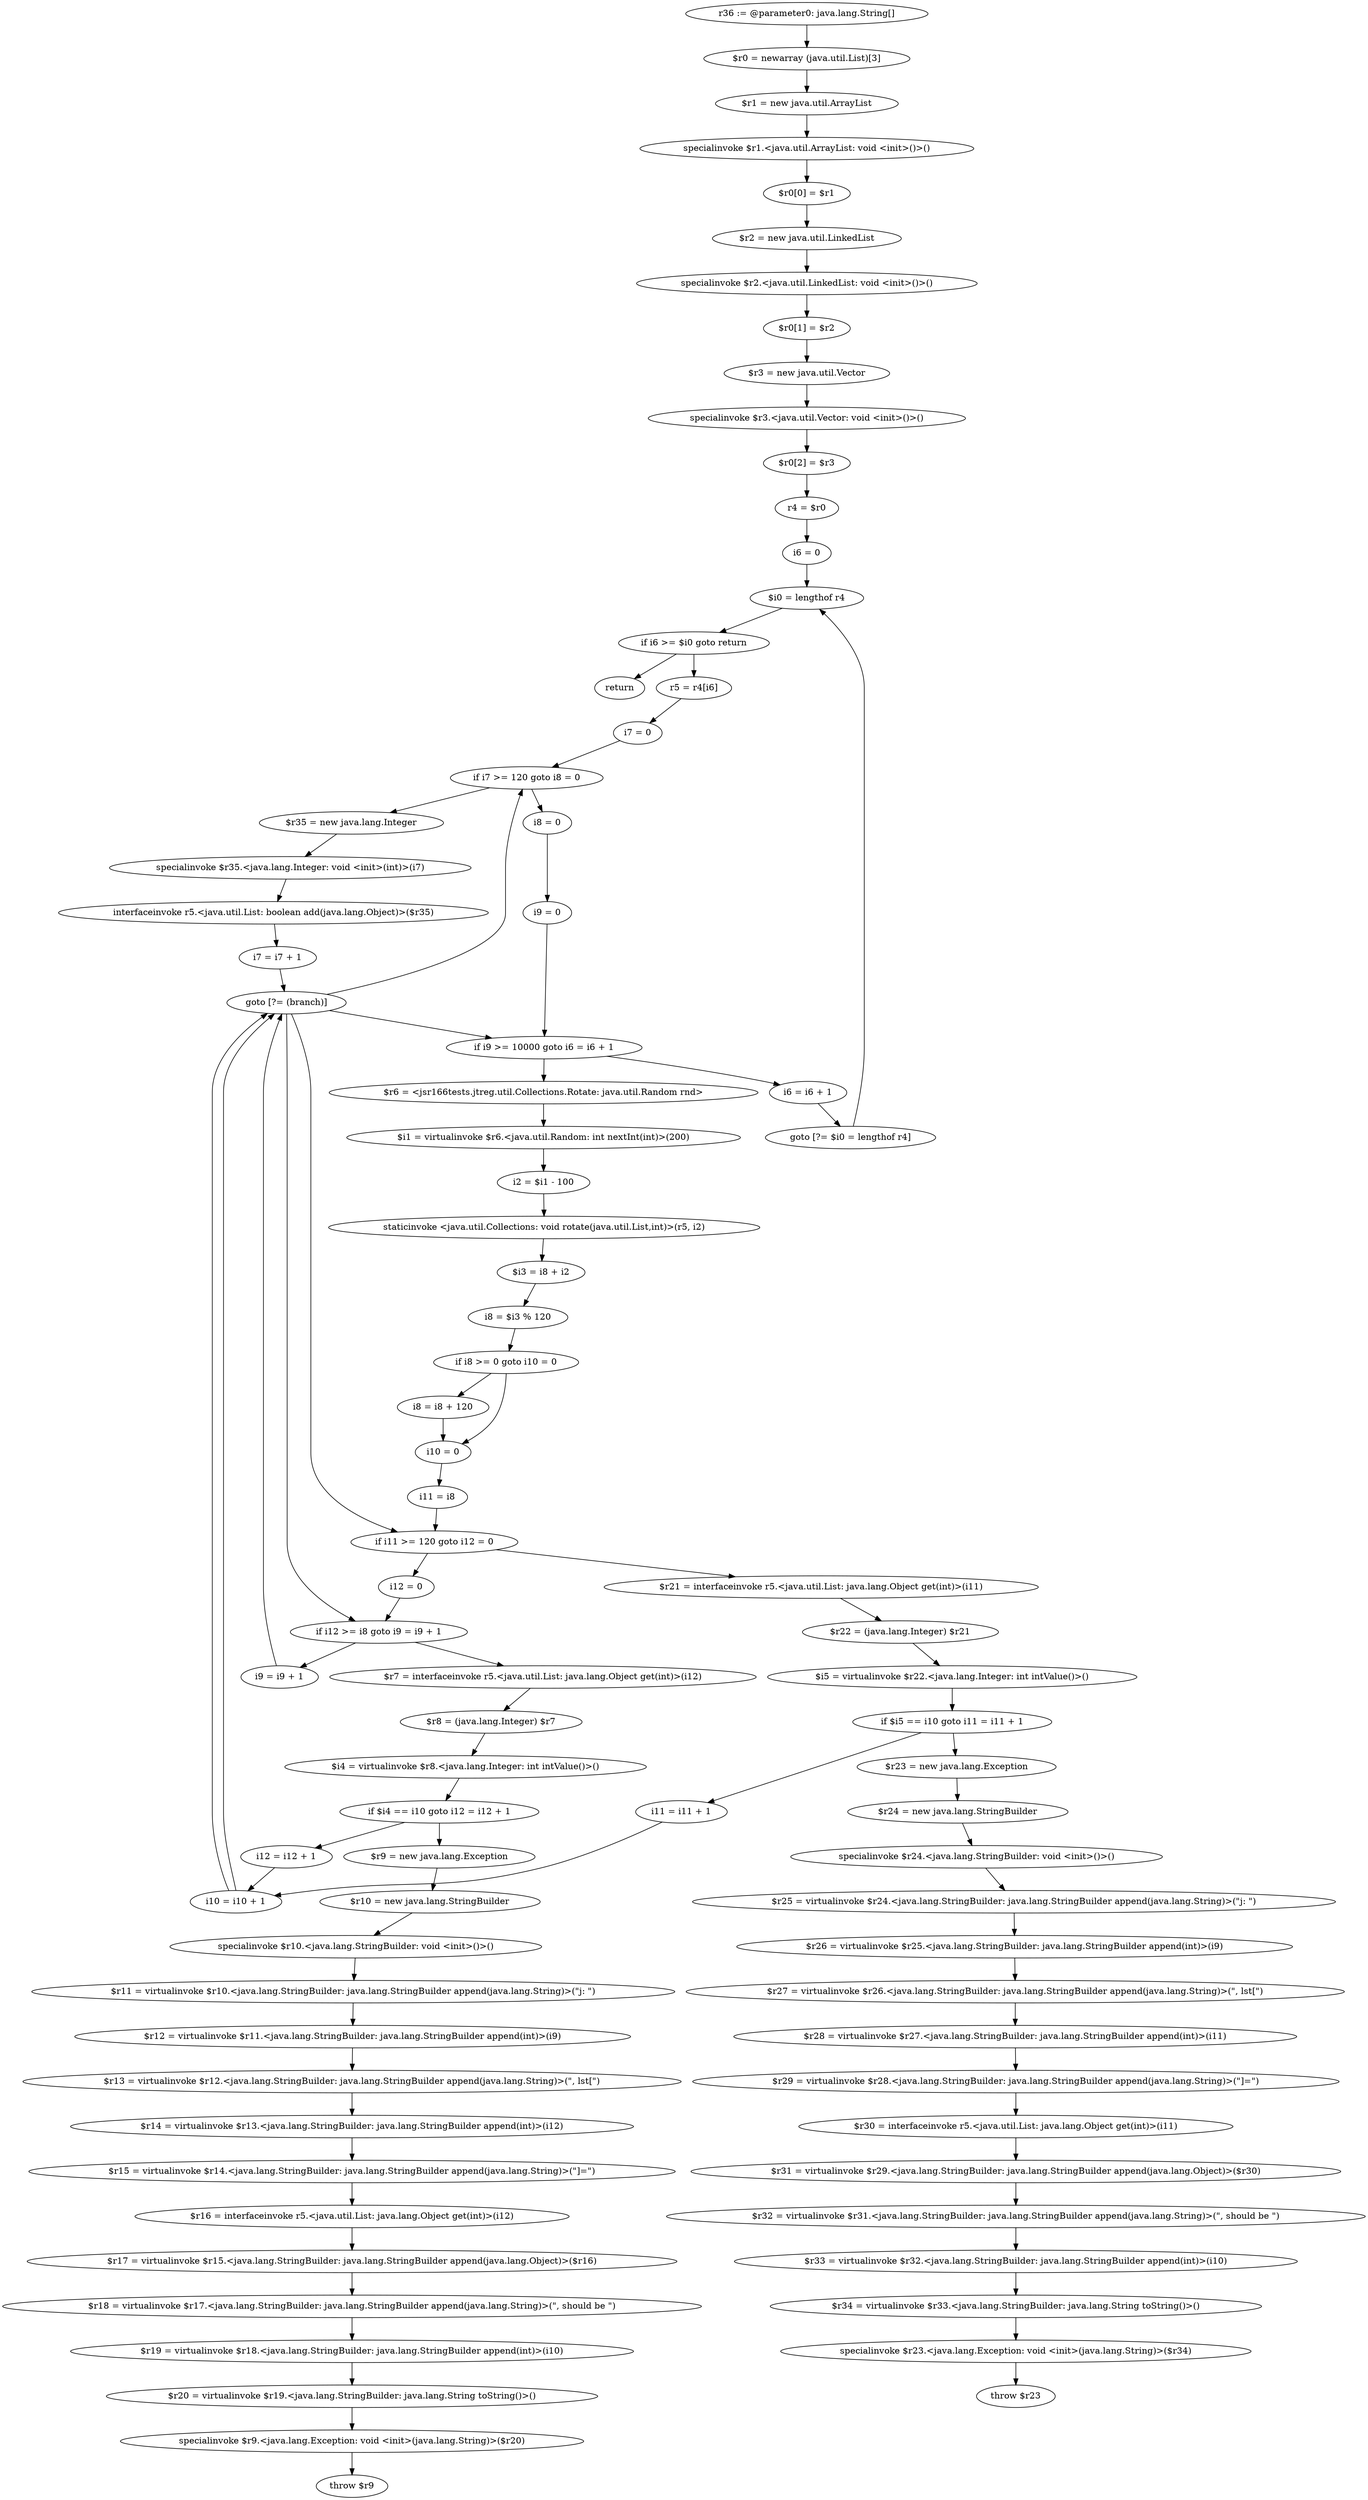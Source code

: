 digraph "unitGraph" {
    "r36 := @parameter0: java.lang.String[]"
    "$r0 = newarray (java.util.List)[3]"
    "$r1 = new java.util.ArrayList"
    "specialinvoke $r1.<java.util.ArrayList: void <init>()>()"
    "$r0[0] = $r1"
    "$r2 = new java.util.LinkedList"
    "specialinvoke $r2.<java.util.LinkedList: void <init>()>()"
    "$r0[1] = $r2"
    "$r3 = new java.util.Vector"
    "specialinvoke $r3.<java.util.Vector: void <init>()>()"
    "$r0[2] = $r3"
    "r4 = $r0"
    "i6 = 0"
    "$i0 = lengthof r4"
    "if i6 >= $i0 goto return"
    "r5 = r4[i6]"
    "i7 = 0"
    "if i7 >= 120 goto i8 = 0"
    "$r35 = new java.lang.Integer"
    "specialinvoke $r35.<java.lang.Integer: void <init>(int)>(i7)"
    "interfaceinvoke r5.<java.util.List: boolean add(java.lang.Object)>($r35)"
    "i7 = i7 + 1"
    "goto [?= (branch)]"
    "i8 = 0"
    "i9 = 0"
    "if i9 >= 10000 goto i6 = i6 + 1"
    "$r6 = <jsr166tests.jtreg.util.Collections.Rotate: java.util.Random rnd>"
    "$i1 = virtualinvoke $r6.<java.util.Random: int nextInt(int)>(200)"
    "i2 = $i1 - 100"
    "staticinvoke <java.util.Collections: void rotate(java.util.List,int)>(r5, i2)"
    "$i3 = i8 + i2"
    "i8 = $i3 % 120"
    "if i8 >= 0 goto i10 = 0"
    "i8 = i8 + 120"
    "i10 = 0"
    "i11 = i8"
    "if i11 >= 120 goto i12 = 0"
    "$r21 = interfaceinvoke r5.<java.util.List: java.lang.Object get(int)>(i11)"
    "$r22 = (java.lang.Integer) $r21"
    "$i5 = virtualinvoke $r22.<java.lang.Integer: int intValue()>()"
    "if $i5 == i10 goto i11 = i11 + 1"
    "$r23 = new java.lang.Exception"
    "$r24 = new java.lang.StringBuilder"
    "specialinvoke $r24.<java.lang.StringBuilder: void <init>()>()"
    "$r25 = virtualinvoke $r24.<java.lang.StringBuilder: java.lang.StringBuilder append(java.lang.String)>(\"j: \")"
    "$r26 = virtualinvoke $r25.<java.lang.StringBuilder: java.lang.StringBuilder append(int)>(i9)"
    "$r27 = virtualinvoke $r26.<java.lang.StringBuilder: java.lang.StringBuilder append(java.lang.String)>(\", lst[\")"
    "$r28 = virtualinvoke $r27.<java.lang.StringBuilder: java.lang.StringBuilder append(int)>(i11)"
    "$r29 = virtualinvoke $r28.<java.lang.StringBuilder: java.lang.StringBuilder append(java.lang.String)>(\"]=\")"
    "$r30 = interfaceinvoke r5.<java.util.List: java.lang.Object get(int)>(i11)"
    "$r31 = virtualinvoke $r29.<java.lang.StringBuilder: java.lang.StringBuilder append(java.lang.Object)>($r30)"
    "$r32 = virtualinvoke $r31.<java.lang.StringBuilder: java.lang.StringBuilder append(java.lang.String)>(\", should be \")"
    "$r33 = virtualinvoke $r32.<java.lang.StringBuilder: java.lang.StringBuilder append(int)>(i10)"
    "$r34 = virtualinvoke $r33.<java.lang.StringBuilder: java.lang.String toString()>()"
    "specialinvoke $r23.<java.lang.Exception: void <init>(java.lang.String)>($r34)"
    "throw $r23"
    "i11 = i11 + 1"
    "i10 = i10 + 1"
    "i12 = 0"
    "if i12 >= i8 goto i9 = i9 + 1"
    "$r7 = interfaceinvoke r5.<java.util.List: java.lang.Object get(int)>(i12)"
    "$r8 = (java.lang.Integer) $r7"
    "$i4 = virtualinvoke $r8.<java.lang.Integer: int intValue()>()"
    "if $i4 == i10 goto i12 = i12 + 1"
    "$r9 = new java.lang.Exception"
    "$r10 = new java.lang.StringBuilder"
    "specialinvoke $r10.<java.lang.StringBuilder: void <init>()>()"
    "$r11 = virtualinvoke $r10.<java.lang.StringBuilder: java.lang.StringBuilder append(java.lang.String)>(\"j: \")"
    "$r12 = virtualinvoke $r11.<java.lang.StringBuilder: java.lang.StringBuilder append(int)>(i9)"
    "$r13 = virtualinvoke $r12.<java.lang.StringBuilder: java.lang.StringBuilder append(java.lang.String)>(\", lst[\")"
    "$r14 = virtualinvoke $r13.<java.lang.StringBuilder: java.lang.StringBuilder append(int)>(i12)"
    "$r15 = virtualinvoke $r14.<java.lang.StringBuilder: java.lang.StringBuilder append(java.lang.String)>(\"]=\")"
    "$r16 = interfaceinvoke r5.<java.util.List: java.lang.Object get(int)>(i12)"
    "$r17 = virtualinvoke $r15.<java.lang.StringBuilder: java.lang.StringBuilder append(java.lang.Object)>($r16)"
    "$r18 = virtualinvoke $r17.<java.lang.StringBuilder: java.lang.StringBuilder append(java.lang.String)>(\", should be \")"
    "$r19 = virtualinvoke $r18.<java.lang.StringBuilder: java.lang.StringBuilder append(int)>(i10)"
    "$r20 = virtualinvoke $r19.<java.lang.StringBuilder: java.lang.String toString()>()"
    "specialinvoke $r9.<java.lang.Exception: void <init>(java.lang.String)>($r20)"
    "throw $r9"
    "i12 = i12 + 1"
    "i9 = i9 + 1"
    "i6 = i6 + 1"
    "goto [?= $i0 = lengthof r4]"
    "return"
    "r36 := @parameter0: java.lang.String[]"->"$r0 = newarray (java.util.List)[3]";
    "$r0 = newarray (java.util.List)[3]"->"$r1 = new java.util.ArrayList";
    "$r1 = new java.util.ArrayList"->"specialinvoke $r1.<java.util.ArrayList: void <init>()>()";
    "specialinvoke $r1.<java.util.ArrayList: void <init>()>()"->"$r0[0] = $r1";
    "$r0[0] = $r1"->"$r2 = new java.util.LinkedList";
    "$r2 = new java.util.LinkedList"->"specialinvoke $r2.<java.util.LinkedList: void <init>()>()";
    "specialinvoke $r2.<java.util.LinkedList: void <init>()>()"->"$r0[1] = $r2";
    "$r0[1] = $r2"->"$r3 = new java.util.Vector";
    "$r3 = new java.util.Vector"->"specialinvoke $r3.<java.util.Vector: void <init>()>()";
    "specialinvoke $r3.<java.util.Vector: void <init>()>()"->"$r0[2] = $r3";
    "$r0[2] = $r3"->"r4 = $r0";
    "r4 = $r0"->"i6 = 0";
    "i6 = 0"->"$i0 = lengthof r4";
    "$i0 = lengthof r4"->"if i6 >= $i0 goto return";
    "if i6 >= $i0 goto return"->"r5 = r4[i6]";
    "if i6 >= $i0 goto return"->"return";
    "r5 = r4[i6]"->"i7 = 0";
    "i7 = 0"->"if i7 >= 120 goto i8 = 0";
    "if i7 >= 120 goto i8 = 0"->"$r35 = new java.lang.Integer";
    "if i7 >= 120 goto i8 = 0"->"i8 = 0";
    "$r35 = new java.lang.Integer"->"specialinvoke $r35.<java.lang.Integer: void <init>(int)>(i7)";
    "specialinvoke $r35.<java.lang.Integer: void <init>(int)>(i7)"->"interfaceinvoke r5.<java.util.List: boolean add(java.lang.Object)>($r35)";
    "interfaceinvoke r5.<java.util.List: boolean add(java.lang.Object)>($r35)"->"i7 = i7 + 1";
    "i7 = i7 + 1"->"goto [?= (branch)]";
    "goto [?= (branch)]"->"if i7 >= 120 goto i8 = 0";
    "i8 = 0"->"i9 = 0";
    "i9 = 0"->"if i9 >= 10000 goto i6 = i6 + 1";
    "if i9 >= 10000 goto i6 = i6 + 1"->"$r6 = <jsr166tests.jtreg.util.Collections.Rotate: java.util.Random rnd>";
    "if i9 >= 10000 goto i6 = i6 + 1"->"i6 = i6 + 1";
    "$r6 = <jsr166tests.jtreg.util.Collections.Rotate: java.util.Random rnd>"->"$i1 = virtualinvoke $r6.<java.util.Random: int nextInt(int)>(200)";
    "$i1 = virtualinvoke $r6.<java.util.Random: int nextInt(int)>(200)"->"i2 = $i1 - 100";
    "i2 = $i1 - 100"->"staticinvoke <java.util.Collections: void rotate(java.util.List,int)>(r5, i2)";
    "staticinvoke <java.util.Collections: void rotate(java.util.List,int)>(r5, i2)"->"$i3 = i8 + i2";
    "$i3 = i8 + i2"->"i8 = $i3 % 120";
    "i8 = $i3 % 120"->"if i8 >= 0 goto i10 = 0";
    "if i8 >= 0 goto i10 = 0"->"i8 = i8 + 120";
    "if i8 >= 0 goto i10 = 0"->"i10 = 0";
    "i8 = i8 + 120"->"i10 = 0";
    "i10 = 0"->"i11 = i8";
    "i11 = i8"->"if i11 >= 120 goto i12 = 0";
    "if i11 >= 120 goto i12 = 0"->"$r21 = interfaceinvoke r5.<java.util.List: java.lang.Object get(int)>(i11)";
    "if i11 >= 120 goto i12 = 0"->"i12 = 0";
    "$r21 = interfaceinvoke r5.<java.util.List: java.lang.Object get(int)>(i11)"->"$r22 = (java.lang.Integer) $r21";
    "$r22 = (java.lang.Integer) $r21"->"$i5 = virtualinvoke $r22.<java.lang.Integer: int intValue()>()";
    "$i5 = virtualinvoke $r22.<java.lang.Integer: int intValue()>()"->"if $i5 == i10 goto i11 = i11 + 1";
    "if $i5 == i10 goto i11 = i11 + 1"->"$r23 = new java.lang.Exception";
    "if $i5 == i10 goto i11 = i11 + 1"->"i11 = i11 + 1";
    "$r23 = new java.lang.Exception"->"$r24 = new java.lang.StringBuilder";
    "$r24 = new java.lang.StringBuilder"->"specialinvoke $r24.<java.lang.StringBuilder: void <init>()>()";
    "specialinvoke $r24.<java.lang.StringBuilder: void <init>()>()"->"$r25 = virtualinvoke $r24.<java.lang.StringBuilder: java.lang.StringBuilder append(java.lang.String)>(\"j: \")";
    "$r25 = virtualinvoke $r24.<java.lang.StringBuilder: java.lang.StringBuilder append(java.lang.String)>(\"j: \")"->"$r26 = virtualinvoke $r25.<java.lang.StringBuilder: java.lang.StringBuilder append(int)>(i9)";
    "$r26 = virtualinvoke $r25.<java.lang.StringBuilder: java.lang.StringBuilder append(int)>(i9)"->"$r27 = virtualinvoke $r26.<java.lang.StringBuilder: java.lang.StringBuilder append(java.lang.String)>(\", lst[\")";
    "$r27 = virtualinvoke $r26.<java.lang.StringBuilder: java.lang.StringBuilder append(java.lang.String)>(\", lst[\")"->"$r28 = virtualinvoke $r27.<java.lang.StringBuilder: java.lang.StringBuilder append(int)>(i11)";
    "$r28 = virtualinvoke $r27.<java.lang.StringBuilder: java.lang.StringBuilder append(int)>(i11)"->"$r29 = virtualinvoke $r28.<java.lang.StringBuilder: java.lang.StringBuilder append(java.lang.String)>(\"]=\")";
    "$r29 = virtualinvoke $r28.<java.lang.StringBuilder: java.lang.StringBuilder append(java.lang.String)>(\"]=\")"->"$r30 = interfaceinvoke r5.<java.util.List: java.lang.Object get(int)>(i11)";
    "$r30 = interfaceinvoke r5.<java.util.List: java.lang.Object get(int)>(i11)"->"$r31 = virtualinvoke $r29.<java.lang.StringBuilder: java.lang.StringBuilder append(java.lang.Object)>($r30)";
    "$r31 = virtualinvoke $r29.<java.lang.StringBuilder: java.lang.StringBuilder append(java.lang.Object)>($r30)"->"$r32 = virtualinvoke $r31.<java.lang.StringBuilder: java.lang.StringBuilder append(java.lang.String)>(\", should be \")";
    "$r32 = virtualinvoke $r31.<java.lang.StringBuilder: java.lang.StringBuilder append(java.lang.String)>(\", should be \")"->"$r33 = virtualinvoke $r32.<java.lang.StringBuilder: java.lang.StringBuilder append(int)>(i10)";
    "$r33 = virtualinvoke $r32.<java.lang.StringBuilder: java.lang.StringBuilder append(int)>(i10)"->"$r34 = virtualinvoke $r33.<java.lang.StringBuilder: java.lang.String toString()>()";
    "$r34 = virtualinvoke $r33.<java.lang.StringBuilder: java.lang.String toString()>()"->"specialinvoke $r23.<java.lang.Exception: void <init>(java.lang.String)>($r34)";
    "specialinvoke $r23.<java.lang.Exception: void <init>(java.lang.String)>($r34)"->"throw $r23";
    "i11 = i11 + 1"->"i10 = i10 + 1";
    "i10 = i10 + 1"->"goto [?= (branch)]";
    "goto [?= (branch)]"->"if i11 >= 120 goto i12 = 0";
    "i12 = 0"->"if i12 >= i8 goto i9 = i9 + 1";
    "if i12 >= i8 goto i9 = i9 + 1"->"$r7 = interfaceinvoke r5.<java.util.List: java.lang.Object get(int)>(i12)";
    "if i12 >= i8 goto i9 = i9 + 1"->"i9 = i9 + 1";
    "$r7 = interfaceinvoke r5.<java.util.List: java.lang.Object get(int)>(i12)"->"$r8 = (java.lang.Integer) $r7";
    "$r8 = (java.lang.Integer) $r7"->"$i4 = virtualinvoke $r8.<java.lang.Integer: int intValue()>()";
    "$i4 = virtualinvoke $r8.<java.lang.Integer: int intValue()>()"->"if $i4 == i10 goto i12 = i12 + 1";
    "if $i4 == i10 goto i12 = i12 + 1"->"$r9 = new java.lang.Exception";
    "if $i4 == i10 goto i12 = i12 + 1"->"i12 = i12 + 1";
    "$r9 = new java.lang.Exception"->"$r10 = new java.lang.StringBuilder";
    "$r10 = new java.lang.StringBuilder"->"specialinvoke $r10.<java.lang.StringBuilder: void <init>()>()";
    "specialinvoke $r10.<java.lang.StringBuilder: void <init>()>()"->"$r11 = virtualinvoke $r10.<java.lang.StringBuilder: java.lang.StringBuilder append(java.lang.String)>(\"j: \")";
    "$r11 = virtualinvoke $r10.<java.lang.StringBuilder: java.lang.StringBuilder append(java.lang.String)>(\"j: \")"->"$r12 = virtualinvoke $r11.<java.lang.StringBuilder: java.lang.StringBuilder append(int)>(i9)";
    "$r12 = virtualinvoke $r11.<java.lang.StringBuilder: java.lang.StringBuilder append(int)>(i9)"->"$r13 = virtualinvoke $r12.<java.lang.StringBuilder: java.lang.StringBuilder append(java.lang.String)>(\", lst[\")";
    "$r13 = virtualinvoke $r12.<java.lang.StringBuilder: java.lang.StringBuilder append(java.lang.String)>(\", lst[\")"->"$r14 = virtualinvoke $r13.<java.lang.StringBuilder: java.lang.StringBuilder append(int)>(i12)";
    "$r14 = virtualinvoke $r13.<java.lang.StringBuilder: java.lang.StringBuilder append(int)>(i12)"->"$r15 = virtualinvoke $r14.<java.lang.StringBuilder: java.lang.StringBuilder append(java.lang.String)>(\"]=\")";
    "$r15 = virtualinvoke $r14.<java.lang.StringBuilder: java.lang.StringBuilder append(java.lang.String)>(\"]=\")"->"$r16 = interfaceinvoke r5.<java.util.List: java.lang.Object get(int)>(i12)";
    "$r16 = interfaceinvoke r5.<java.util.List: java.lang.Object get(int)>(i12)"->"$r17 = virtualinvoke $r15.<java.lang.StringBuilder: java.lang.StringBuilder append(java.lang.Object)>($r16)";
    "$r17 = virtualinvoke $r15.<java.lang.StringBuilder: java.lang.StringBuilder append(java.lang.Object)>($r16)"->"$r18 = virtualinvoke $r17.<java.lang.StringBuilder: java.lang.StringBuilder append(java.lang.String)>(\", should be \")";
    "$r18 = virtualinvoke $r17.<java.lang.StringBuilder: java.lang.StringBuilder append(java.lang.String)>(\", should be \")"->"$r19 = virtualinvoke $r18.<java.lang.StringBuilder: java.lang.StringBuilder append(int)>(i10)";
    "$r19 = virtualinvoke $r18.<java.lang.StringBuilder: java.lang.StringBuilder append(int)>(i10)"->"$r20 = virtualinvoke $r19.<java.lang.StringBuilder: java.lang.String toString()>()";
    "$r20 = virtualinvoke $r19.<java.lang.StringBuilder: java.lang.String toString()>()"->"specialinvoke $r9.<java.lang.Exception: void <init>(java.lang.String)>($r20)";
    "specialinvoke $r9.<java.lang.Exception: void <init>(java.lang.String)>($r20)"->"throw $r9";
    "i12 = i12 + 1"->"i10 = i10 + 1";
    "i10 = i10 + 1"->"goto [?= (branch)]";
    "goto [?= (branch)]"->"if i12 >= i8 goto i9 = i9 + 1";
    "i9 = i9 + 1"->"goto [?= (branch)]";
    "goto [?= (branch)]"->"if i9 >= 10000 goto i6 = i6 + 1";
    "i6 = i6 + 1"->"goto [?= $i0 = lengthof r4]";
    "goto [?= $i0 = lengthof r4]"->"$i0 = lengthof r4";
}
